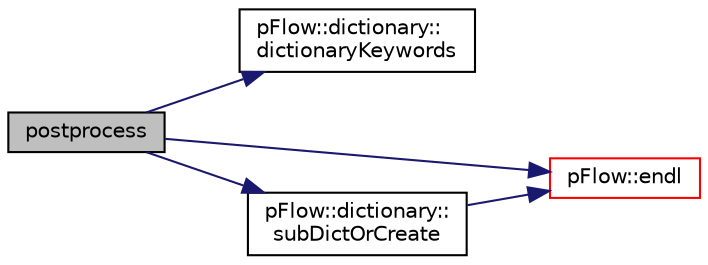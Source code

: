 digraph "postprocess"
{
 // LATEX_PDF_SIZE
  edge [fontname="Helvetica",fontsize="10",labelfontname="Helvetica",labelfontsize="10"];
  node [fontname="Helvetica",fontsize="10",shape=record];
  rankdir="LR";
  Node1 [label="postprocess",height=0.2,width=0.4,color="black", fillcolor="grey75", style="filled", fontcolor="black",tooltip=" "];
  Node1 -> Node2 [color="midnightblue",fontsize="10",style="solid",fontname="Helvetica"];
  Node2 [label="pFlow::dictionary::\ldictionaryKeywords",height=0.2,width=0.4,color="black", fillcolor="white", style="filled",URL="$classpFlow_1_1dictionary.html#a19ffc40573d3199c2368b9aac1b8129c",tooltip="return a list of all dictionary (non-null) keywords"];
  Node1 -> Node3 [color="midnightblue",fontsize="10",style="solid",fontname="Helvetica"];
  Node3 [label="pFlow::endl",height=0.2,width=0.4,color="red", fillcolor="white", style="filled",URL="$namespacepFlow.html#aba8f0c455a3fdb4b05ad33a25b13b189",tooltip="Add newline and flush stream."];
  Node1 -> Node5 [color="midnightblue",fontsize="10",style="solid",fontname="Helvetica"];
  Node5 [label="pFlow::dictionary::\lsubDictOrCreate",height=0.2,width=0.4,color="black", fillcolor="white", style="filled",URL="$classpFlow_1_1dictionary.html#aa4d7322eaead3c887a9283546628de96",tooltip="search for a sub-dict with keyword create a new sub-dict if not found and return a ref to it fatalExi..."];
  Node5 -> Node3 [color="midnightblue",fontsize="10",style="solid",fontname="Helvetica"];
}
